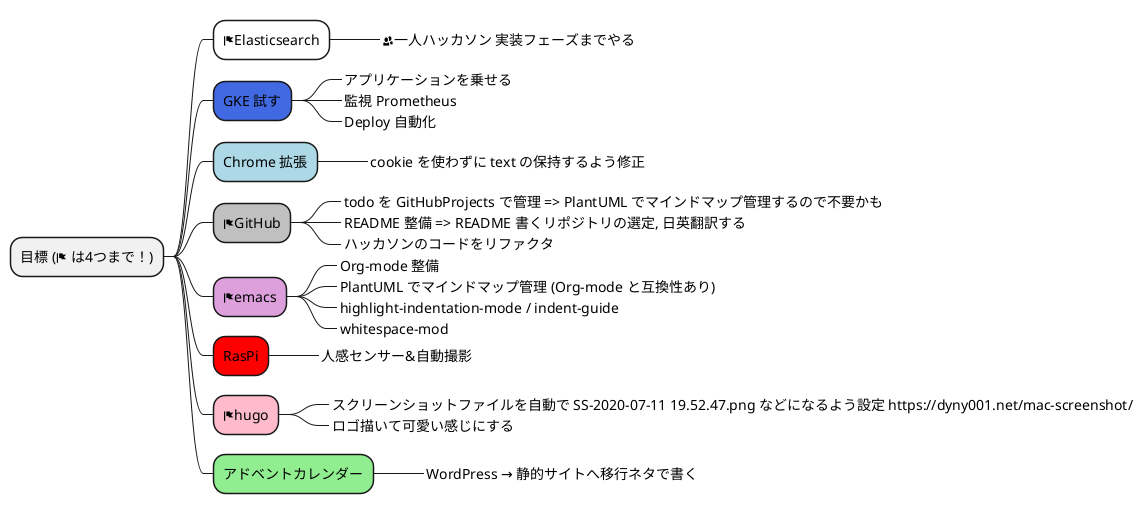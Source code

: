 @startmindmap
* 目標 (<&flag> は4つまで！)
**[#white] <&flag>Elasticsearch
***_ <&people>一人ハッカソン 実装フェーズまでやる
**[#royalblue] GKE 試す
***_ アプリケーションを乗せる
***_ 監視 Prometheus
***_ Deploy 自動化 
**[#lightblue] Chrome 拡張
***_ cookie を使わずに text の保持するよう修正
**[#silver] <&flag>GitHub
***_ todo を GitHubProjects で管理 => PlantUML でマインドマップ管理するので不要かも
***_ README 整備 => README 書くリポジトリの選定, 日英翻訳する
***_ ハッカソンのコードをリファクタ
**[#plum] <&flag>emacs
***_ Org-mode 整備
***_ PlantUML でマインドマップ管理 (Org-mode と互換性あり)
***_ highlight-indentation-mode / indent-guide
***_ whitespace-mod
**[#red] RasPi
***_ 人感センサー&自動撮影
**[#FFBBCC] <&flag>hugo
***_ スクリーンショットファイルを自動で SS-2020-07-11 19.52.47.png などになるよう設定 https://dyny001.net/mac-screenshot/
***_ ロゴ描いて可愛い感じにする
**[#lightgreen] アドベントカレンダー
***_ WordPress → 静的サイトへ移行ネタで書く
@endmindmap
